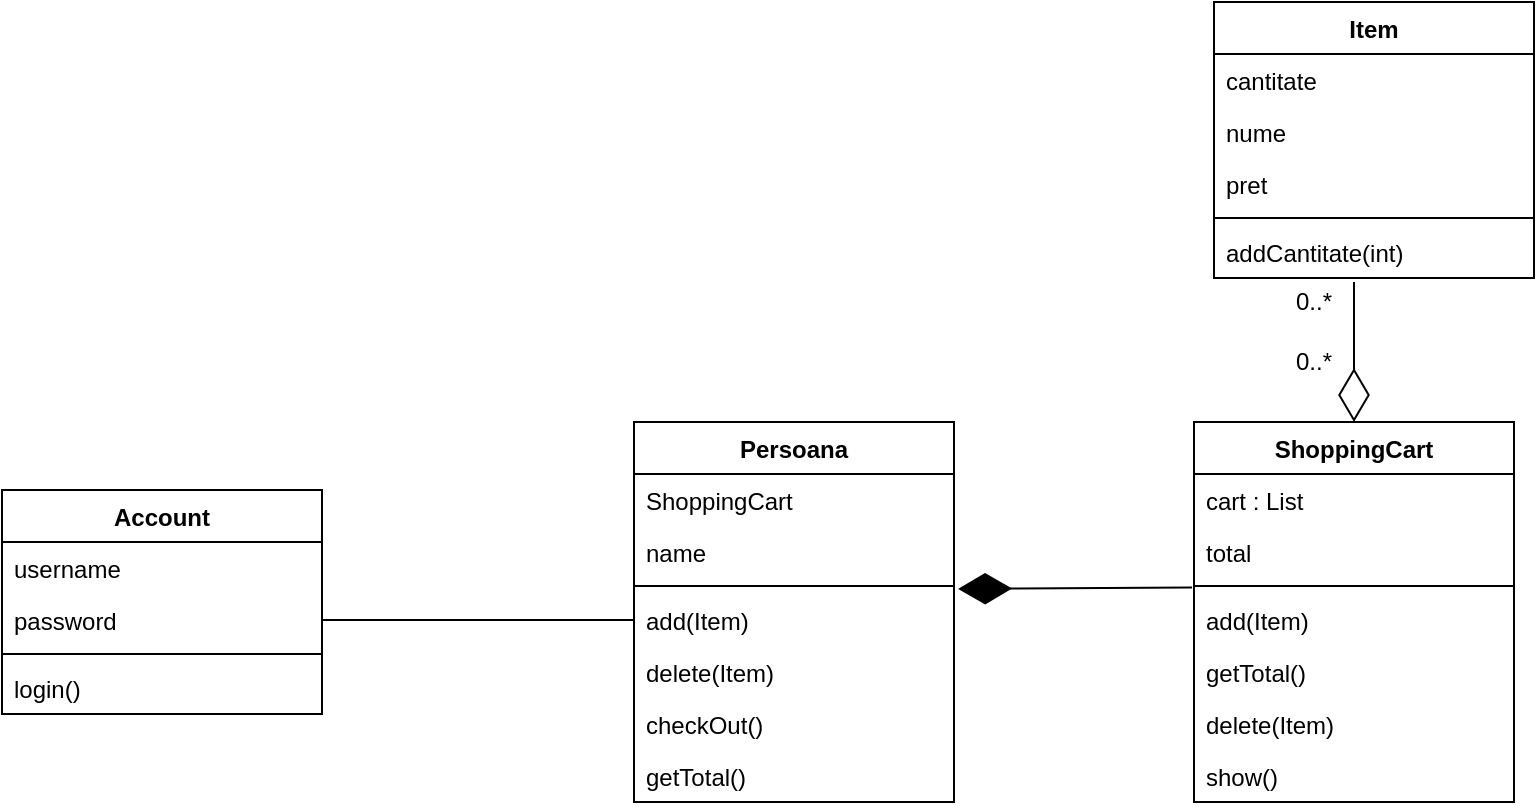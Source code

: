 <mxfile version="12.8.1" type="device"><diagram id="pInQsAMTNgbi5xxPojf4" name="Page-1"><mxGraphModel dx="1725" dy="1651" grid="1" gridSize="10" guides="1" tooltips="1" connect="1" arrows="1" fold="1" page="1" pageScale="1" pageWidth="827" pageHeight="1169" math="0" shadow="0"><root><mxCell id="0"/><mxCell id="1" parent="0"/><mxCell id="tp0InTL8ZFfIyAWVSwMY-5" value="Item" style="swimlane;fontStyle=1;align=center;verticalAlign=top;childLayout=stackLayout;horizontal=1;startSize=26;horizontalStack=0;resizeParent=1;resizeParentMax=0;resizeLast=0;collapsible=1;marginBottom=0;" vertex="1" parent="1"><mxGeometry x="510" y="-50" width="160" height="138" as="geometry"/></mxCell><mxCell id="tp0InTL8ZFfIyAWVSwMY-2" value="cantitate" style="text;strokeColor=none;fillColor=none;align=left;verticalAlign=top;spacingLeft=4;spacingRight=4;overflow=hidden;rotatable=0;points=[[0,0.5],[1,0.5]];portConstraint=eastwest;" vertex="1" parent="tp0InTL8ZFfIyAWVSwMY-5"><mxGeometry y="26" width="160" height="26" as="geometry"/></mxCell><mxCell id="tp0InTL8ZFfIyAWVSwMY-3" value="nume" style="text;strokeColor=none;fillColor=none;align=left;verticalAlign=top;spacingLeft=4;spacingRight=4;overflow=hidden;rotatable=0;points=[[0,0.5],[1,0.5]];portConstraint=eastwest;" vertex="1" parent="tp0InTL8ZFfIyAWVSwMY-5"><mxGeometry y="52" width="160" height="26" as="geometry"/></mxCell><mxCell id="tp0InTL8ZFfIyAWVSwMY-4" value="pret" style="text;strokeColor=none;fillColor=none;align=left;verticalAlign=top;spacingLeft=4;spacingRight=4;overflow=hidden;rotatable=0;points=[[0,0.5],[1,0.5]];portConstraint=eastwest;" vertex="1" parent="tp0InTL8ZFfIyAWVSwMY-5"><mxGeometry y="78" width="160" height="26" as="geometry"/></mxCell><mxCell id="tp0InTL8ZFfIyAWVSwMY-7" value="" style="line;strokeWidth=1;fillColor=none;align=left;verticalAlign=middle;spacingTop=-1;spacingLeft=3;spacingRight=3;rotatable=0;labelPosition=right;points=[];portConstraint=eastwest;" vertex="1" parent="tp0InTL8ZFfIyAWVSwMY-5"><mxGeometry y="104" width="160" height="8" as="geometry"/></mxCell><mxCell id="tp0InTL8ZFfIyAWVSwMY-8" value="addCantitate(int)" style="text;strokeColor=none;fillColor=none;align=left;verticalAlign=top;spacingLeft=4;spacingRight=4;overflow=hidden;rotatable=0;points=[[0,0.5],[1,0.5]];portConstraint=eastwest;" vertex="1" parent="tp0InTL8ZFfIyAWVSwMY-5"><mxGeometry y="112" width="160" height="26" as="geometry"/></mxCell><mxCell id="tp0InTL8ZFfIyAWVSwMY-10" value="Persoana&#10;" style="swimlane;fontStyle=1;align=center;verticalAlign=top;childLayout=stackLayout;horizontal=1;startSize=26;horizontalStack=0;resizeParent=1;resizeParentMax=0;resizeLast=0;collapsible=1;marginBottom=0;" vertex="1" parent="1"><mxGeometry x="220" y="160" width="160" height="190" as="geometry"/></mxCell><mxCell id="tp0InTL8ZFfIyAWVSwMY-11" value="ShoppingCart&#10;" style="text;strokeColor=none;fillColor=none;align=left;verticalAlign=top;spacingLeft=4;spacingRight=4;overflow=hidden;rotatable=0;points=[[0,0.5],[1,0.5]];portConstraint=eastwest;" vertex="1" parent="tp0InTL8ZFfIyAWVSwMY-10"><mxGeometry y="26" width="160" height="26" as="geometry"/></mxCell><mxCell id="tp0InTL8ZFfIyAWVSwMY-14" value="name" style="text;strokeColor=none;fillColor=none;align=left;verticalAlign=top;spacingLeft=4;spacingRight=4;overflow=hidden;rotatable=0;points=[[0,0.5],[1,0.5]];portConstraint=eastwest;" vertex="1" parent="tp0InTL8ZFfIyAWVSwMY-10"><mxGeometry y="52" width="160" height="26" as="geometry"/></mxCell><mxCell id="tp0InTL8ZFfIyAWVSwMY-12" value="" style="line;strokeWidth=1;fillColor=none;align=left;verticalAlign=middle;spacingTop=-1;spacingLeft=3;spacingRight=3;rotatable=0;labelPosition=right;points=[];portConstraint=eastwest;" vertex="1" parent="tp0InTL8ZFfIyAWVSwMY-10"><mxGeometry y="78" width="160" height="8" as="geometry"/></mxCell><mxCell id="tp0InTL8ZFfIyAWVSwMY-15" value="add(Item)&#10;" style="text;strokeColor=none;fillColor=none;align=left;verticalAlign=top;spacingLeft=4;spacingRight=4;overflow=hidden;rotatable=0;points=[[0,0.5],[1,0.5]];portConstraint=eastwest;" vertex="1" parent="tp0InTL8ZFfIyAWVSwMY-10"><mxGeometry y="86" width="160" height="26" as="geometry"/></mxCell><mxCell id="tp0InTL8ZFfIyAWVSwMY-13" value="delete(Item)" style="text;strokeColor=none;fillColor=none;align=left;verticalAlign=top;spacingLeft=4;spacingRight=4;overflow=hidden;rotatable=0;points=[[0,0.5],[1,0.5]];portConstraint=eastwest;" vertex="1" parent="tp0InTL8ZFfIyAWVSwMY-10"><mxGeometry y="112" width="160" height="26" as="geometry"/></mxCell><mxCell id="tp0InTL8ZFfIyAWVSwMY-17" value="checkOut()" style="text;strokeColor=none;fillColor=none;align=left;verticalAlign=top;spacingLeft=4;spacingRight=4;overflow=hidden;rotatable=0;points=[[0,0.5],[1,0.5]];portConstraint=eastwest;" vertex="1" parent="tp0InTL8ZFfIyAWVSwMY-10"><mxGeometry y="138" width="160" height="26" as="geometry"/></mxCell><mxCell id="tp0InTL8ZFfIyAWVSwMY-16" value="getTotal()" style="text;strokeColor=none;fillColor=none;align=left;verticalAlign=top;spacingLeft=4;spacingRight=4;overflow=hidden;rotatable=0;points=[[0,0.5],[1,0.5]];portConstraint=eastwest;" vertex="1" parent="tp0InTL8ZFfIyAWVSwMY-10"><mxGeometry y="164" width="160" height="26" as="geometry"/></mxCell><mxCell id="tp0InTL8ZFfIyAWVSwMY-18" value="ShoppingCart" style="swimlane;fontStyle=1;align=center;verticalAlign=top;childLayout=stackLayout;horizontal=1;startSize=26;horizontalStack=0;resizeParent=1;resizeParentMax=0;resizeLast=0;collapsible=1;marginBottom=0;" vertex="1" parent="1"><mxGeometry x="500" y="160" width="160" height="190" as="geometry"/></mxCell><mxCell id="tp0InTL8ZFfIyAWVSwMY-19" value="cart : List" style="text;strokeColor=none;fillColor=none;align=left;verticalAlign=top;spacingLeft=4;spacingRight=4;overflow=hidden;rotatable=0;points=[[0,0.5],[1,0.5]];portConstraint=eastwest;" vertex="1" parent="tp0InTL8ZFfIyAWVSwMY-18"><mxGeometry y="26" width="160" height="26" as="geometry"/></mxCell><mxCell id="tp0InTL8ZFfIyAWVSwMY-22" value="total" style="text;strokeColor=none;fillColor=none;align=left;verticalAlign=top;spacingLeft=4;spacingRight=4;overflow=hidden;rotatable=0;points=[[0,0.5],[1,0.5]];portConstraint=eastwest;" vertex="1" parent="tp0InTL8ZFfIyAWVSwMY-18"><mxGeometry y="52" width="160" height="26" as="geometry"/></mxCell><mxCell id="tp0InTL8ZFfIyAWVSwMY-20" value="" style="line;strokeWidth=1;fillColor=none;align=left;verticalAlign=middle;spacingTop=-1;spacingLeft=3;spacingRight=3;rotatable=0;labelPosition=right;points=[];portConstraint=eastwest;" vertex="1" parent="tp0InTL8ZFfIyAWVSwMY-18"><mxGeometry y="78" width="160" height="8" as="geometry"/></mxCell><mxCell id="tp0InTL8ZFfIyAWVSwMY-21" value="add(Item)" style="text;strokeColor=none;fillColor=none;align=left;verticalAlign=top;spacingLeft=4;spacingRight=4;overflow=hidden;rotatable=0;points=[[0,0.5],[1,0.5]];portConstraint=eastwest;" vertex="1" parent="tp0InTL8ZFfIyAWVSwMY-18"><mxGeometry y="86" width="160" height="26" as="geometry"/></mxCell><mxCell id="tp0InTL8ZFfIyAWVSwMY-23" value="getTotal()" style="text;strokeColor=none;fillColor=none;align=left;verticalAlign=top;spacingLeft=4;spacingRight=4;overflow=hidden;rotatable=0;points=[[0,0.5],[1,0.5]];portConstraint=eastwest;" vertex="1" parent="tp0InTL8ZFfIyAWVSwMY-18"><mxGeometry y="112" width="160" height="26" as="geometry"/></mxCell><mxCell id="tp0InTL8ZFfIyAWVSwMY-24" value="delete(Item)" style="text;strokeColor=none;fillColor=none;align=left;verticalAlign=top;spacingLeft=4;spacingRight=4;overflow=hidden;rotatable=0;points=[[0,0.5],[1,0.5]];portConstraint=eastwest;" vertex="1" parent="tp0InTL8ZFfIyAWVSwMY-18"><mxGeometry y="138" width="160" height="26" as="geometry"/></mxCell><mxCell id="tp0InTL8ZFfIyAWVSwMY-25" value="show()" style="text;strokeColor=none;fillColor=none;align=left;verticalAlign=top;spacingLeft=4;spacingRight=4;overflow=hidden;rotatable=0;points=[[0,0.5],[1,0.5]];portConstraint=eastwest;" vertex="1" parent="tp0InTL8ZFfIyAWVSwMY-18"><mxGeometry y="164" width="160" height="26" as="geometry"/></mxCell><mxCell id="tp0InTL8ZFfIyAWVSwMY-27" value="" style="endArrow=diamondThin;endFill=1;endSize=24;html=1;entryX=1.013;entryY=1.21;entryDx=0;entryDy=0;entryPerimeter=0;exitX=-0.006;exitY=1.182;exitDx=0;exitDy=0;exitPerimeter=0;" edge="1" parent="1" source="tp0InTL8ZFfIyAWVSwMY-22" target="tp0InTL8ZFfIyAWVSwMY-14"><mxGeometry width="160" relative="1" as="geometry"><mxPoint x="460" y="180" as="sourcePoint"/><mxPoint x="590" y="100" as="targetPoint"/></mxGeometry></mxCell><mxCell id="tp0InTL8ZFfIyAWVSwMY-28" value="" style="endArrow=diamondThin;endFill=0;endSize=24;html=1;exitX=1;exitY=0;exitDx=0;exitDy=0;entryX=0.5;entryY=0;entryDx=0;entryDy=0;" edge="1" parent="1" source="tp0InTL8ZFfIyAWVSwMY-31" target="tp0InTL8ZFfIyAWVSwMY-18"><mxGeometry width="160" relative="1" as="geometry"><mxPoint x="578" y="160" as="sourcePoint"/><mxPoint x="640" y="120" as="targetPoint"/></mxGeometry></mxCell><mxCell id="tp0InTL8ZFfIyAWVSwMY-30" value="0..*" style="text;html=1;strokeColor=none;fillColor=none;align=center;verticalAlign=middle;whiteSpace=wrap;rounded=0;" vertex="1" parent="1"><mxGeometry x="540" y="120" width="40" height="20" as="geometry"/></mxCell><mxCell id="tp0InTL8ZFfIyAWVSwMY-31" value="0..*" style="text;html=1;strokeColor=none;fillColor=none;align=center;verticalAlign=middle;whiteSpace=wrap;rounded=0;" vertex="1" parent="1"><mxGeometry x="540" y="90" width="40" height="20" as="geometry"/></mxCell><mxCell id="tp0InTL8ZFfIyAWVSwMY-32" value="Account" style="swimlane;fontStyle=1;align=center;verticalAlign=top;childLayout=stackLayout;horizontal=1;startSize=26;horizontalStack=0;resizeParent=1;resizeParentMax=0;resizeLast=0;collapsible=1;marginBottom=0;" vertex="1" parent="1"><mxGeometry x="-96" y="194" width="160" height="112" as="geometry"/></mxCell><mxCell id="tp0InTL8ZFfIyAWVSwMY-33" value="username" style="text;strokeColor=none;fillColor=none;align=left;verticalAlign=top;spacingLeft=4;spacingRight=4;overflow=hidden;rotatable=0;points=[[0,0.5],[1,0.5]];portConstraint=eastwest;" vertex="1" parent="tp0InTL8ZFfIyAWVSwMY-32"><mxGeometry y="26" width="160" height="26" as="geometry"/></mxCell><mxCell id="tp0InTL8ZFfIyAWVSwMY-36" value="password" style="text;strokeColor=none;fillColor=none;align=left;verticalAlign=top;spacingLeft=4;spacingRight=4;overflow=hidden;rotatable=0;points=[[0,0.5],[1,0.5]];portConstraint=eastwest;" vertex="1" parent="tp0InTL8ZFfIyAWVSwMY-32"><mxGeometry y="52" width="160" height="26" as="geometry"/></mxCell><mxCell id="tp0InTL8ZFfIyAWVSwMY-34" value="" style="line;strokeWidth=1;fillColor=none;align=left;verticalAlign=middle;spacingTop=-1;spacingLeft=3;spacingRight=3;rotatable=0;labelPosition=right;points=[];portConstraint=eastwest;" vertex="1" parent="tp0InTL8ZFfIyAWVSwMY-32"><mxGeometry y="78" width="160" height="8" as="geometry"/></mxCell><mxCell id="tp0InTL8ZFfIyAWVSwMY-35" value="login()" style="text;strokeColor=none;fillColor=none;align=left;verticalAlign=top;spacingLeft=4;spacingRight=4;overflow=hidden;rotatable=0;points=[[0,0.5],[1,0.5]];portConstraint=eastwest;" vertex="1" parent="tp0InTL8ZFfIyAWVSwMY-32"><mxGeometry y="86" width="160" height="26" as="geometry"/></mxCell><mxCell id="tp0InTL8ZFfIyAWVSwMY-37" value="" style="endArrow=none;html=1;edgeStyle=orthogonalEdgeStyle;exitX=1;exitY=0.5;exitDx=0;exitDy=0;entryX=0;entryY=0.5;entryDx=0;entryDy=0;" edge="1" parent="1" source="tp0InTL8ZFfIyAWVSwMY-36" target="tp0InTL8ZFfIyAWVSwMY-15"><mxGeometry relative="1" as="geometry"><mxPoint x="60" y="240" as="sourcePoint"/><mxPoint x="220" y="240" as="targetPoint"/></mxGeometry></mxCell></root></mxGraphModel></diagram></mxfile>